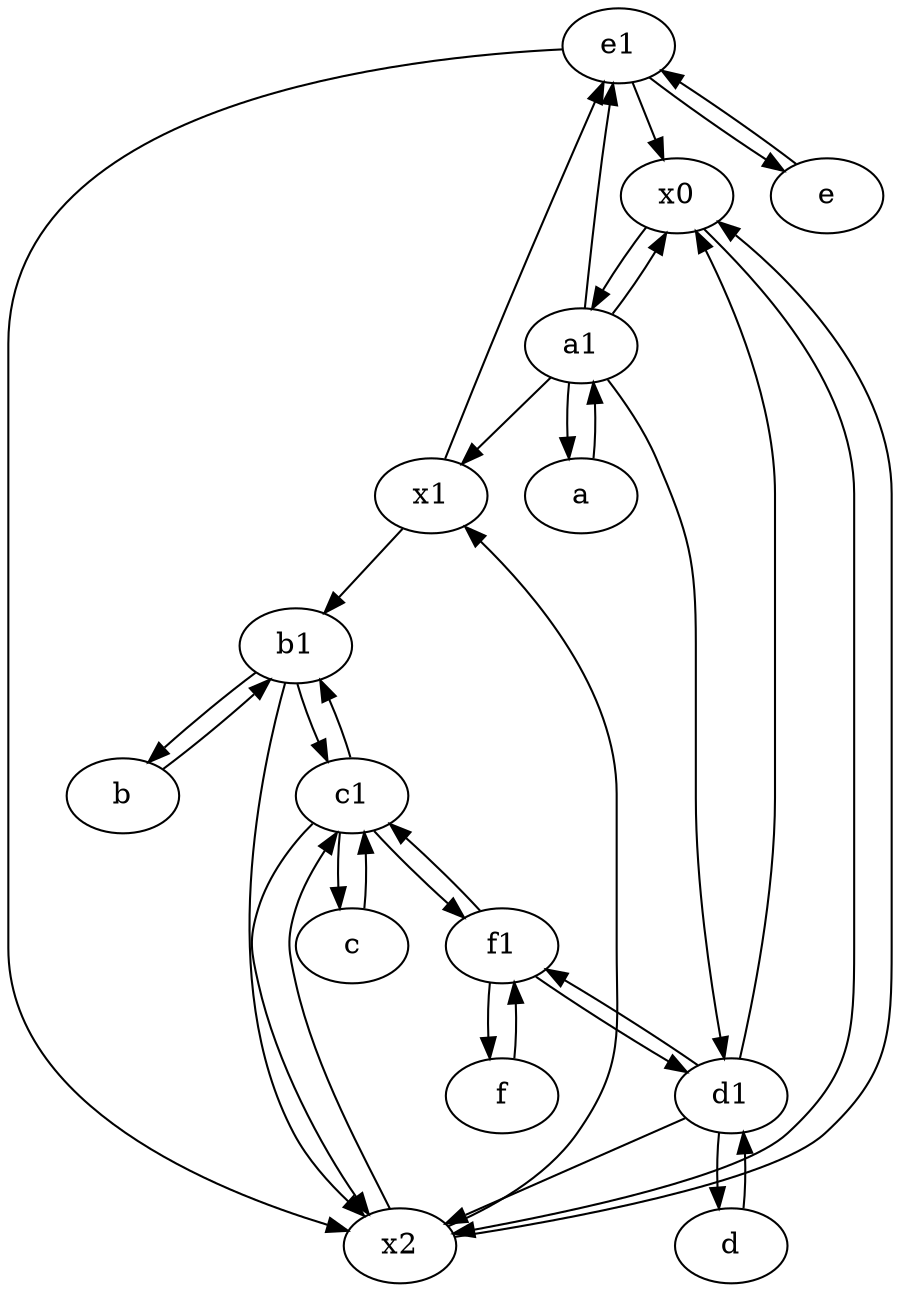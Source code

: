 digraph  {
	e1 [pos="25,45!"];
	f [pos="15,45!"];
	f1;
	c1 [pos="30,15!"];
	b [pos="50,20!"];
	x1;
	c [pos="20,10!"];
	b1 [pos="45,20!"];
	d1 [pos="25,30!"];
	a1 [pos="40,15!"];
	x0;
	a [pos="40,10!"];
	x2;
	e [pos="30,50!"];
	d [pos="20,30!"];
	d1 -> x2;
	d1 -> f1;
	c1 -> x2;
	a1 -> e1;
	b -> b1;
	x1 -> b1;
	x2 -> c1;
	f -> f1;
	e1 -> x2;
	a1 -> a;
	b1 -> c1;
	a1 -> d1;
	x2 -> x0;
	c1 -> f1;
	x2 -> x1;
	b1 -> b;
	e1 -> x0;
	f1 -> f;
	x0 -> a1;
	f1 -> c1;
	x1 -> e1;
	f1 -> d1;
	x0 -> x2;
	a1 -> x0;
	a1 -> x1;
	d1 -> x0;
	e -> e1;
	c1 -> b1;
	c1 -> c;
	c -> c1;
	e1 -> e;
	a -> a1;
	d1 -> d;
	d -> d1;
	b1 -> x2;

	}